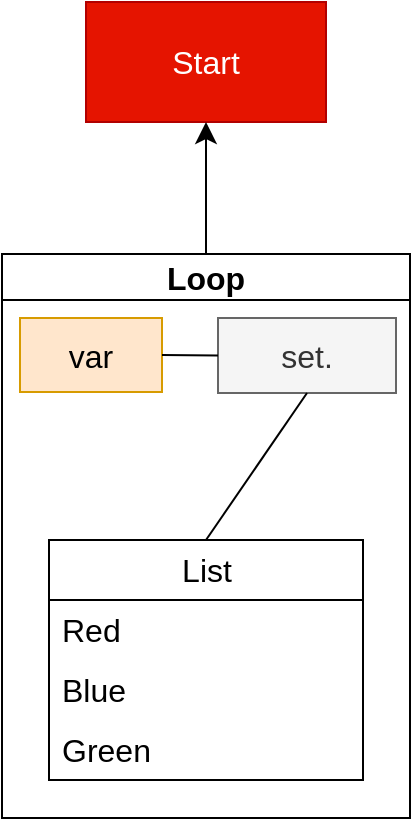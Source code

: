 <mxfile version="21.6.8" type="github">
  <diagram name="Página-1" id="IMxcLizBP58y3lWf2TRU">
    <mxGraphModel dx="495" dy="477" grid="0" gridSize="10" guides="1" tooltips="1" connect="1" arrows="1" fold="1" page="0" pageScale="1" pageWidth="827" pageHeight="1169" math="0" shadow="0">
      <root>
        <mxCell id="0" />
        <mxCell id="1" parent="0" />
        <mxCell id="YCbq8y8z7RBJt5d50cJ--2" value="Loop" style="swimlane;whiteSpace=wrap;html=1;fontSize=16;" vertex="1" parent="1">
          <mxGeometry x="254" y="308" width="204" height="282" as="geometry">
            <mxRectangle x="254" y="308" width="74" height="31" as="alternateBounds" />
          </mxGeometry>
        </mxCell>
        <mxCell id="YCbq8y8z7RBJt5d50cJ--3" value="var" style="rounded=0;whiteSpace=wrap;html=1;fontSize=16;fillColor=#ffe6cc;strokeColor=#d79b00;" vertex="1" parent="YCbq8y8z7RBJt5d50cJ--2">
          <mxGeometry x="9" y="32" width="71" height="37" as="geometry" />
        </mxCell>
        <mxCell id="YCbq8y8z7RBJt5d50cJ--4" value="set." style="rounded=0;whiteSpace=wrap;html=1;fontSize=16;fillColor=#f5f5f5;fontColor=#333333;strokeColor=#666666;" vertex="1" parent="YCbq8y8z7RBJt5d50cJ--2">
          <mxGeometry x="108" y="32" width="89" height="37.5" as="geometry" />
        </mxCell>
        <mxCell id="YCbq8y8z7RBJt5d50cJ--5" value="" style="endArrow=none;html=1;rounded=0;fontSize=12;startSize=8;endSize=8;curved=1;entryX=0;entryY=0.5;entryDx=0;entryDy=0;exitX=1;exitY=0.5;exitDx=0;exitDy=0;" edge="1" parent="YCbq8y8z7RBJt5d50cJ--2" source="YCbq8y8z7RBJt5d50cJ--3" target="YCbq8y8z7RBJt5d50cJ--4">
          <mxGeometry width="50" height="50" relative="1" as="geometry">
            <mxPoint x="65" y="151" as="sourcePoint" />
            <mxPoint x="123" y="66" as="targetPoint" />
          </mxGeometry>
        </mxCell>
        <mxCell id="YCbq8y8z7RBJt5d50cJ--7" value="List" style="swimlane;fontStyle=0;childLayout=stackLayout;horizontal=1;startSize=30;horizontalStack=0;resizeParent=1;resizeParentMax=0;resizeLast=0;collapsible=1;marginBottom=0;whiteSpace=wrap;html=1;fontSize=16;" vertex="1" parent="YCbq8y8z7RBJt5d50cJ--2">
          <mxGeometry x="23.5" y="143" width="157" height="120" as="geometry">
            <mxRectangle x="64" y="141" width="60" height="31" as="alternateBounds" />
          </mxGeometry>
        </mxCell>
        <mxCell id="YCbq8y8z7RBJt5d50cJ--8" value="Red" style="text;strokeColor=none;fillColor=none;align=left;verticalAlign=middle;spacingLeft=4;spacingRight=4;overflow=hidden;points=[[0,0.5],[1,0.5]];portConstraint=eastwest;rotatable=0;whiteSpace=wrap;html=1;fontSize=16;" vertex="1" parent="YCbq8y8z7RBJt5d50cJ--7">
          <mxGeometry y="30" width="157" height="30" as="geometry" />
        </mxCell>
        <mxCell id="YCbq8y8z7RBJt5d50cJ--9" value="Blue&amp;nbsp;" style="text;strokeColor=none;fillColor=none;align=left;verticalAlign=middle;spacingLeft=4;spacingRight=4;overflow=hidden;points=[[0,0.5],[1,0.5]];portConstraint=eastwest;rotatable=0;whiteSpace=wrap;html=1;fontSize=16;" vertex="1" parent="YCbq8y8z7RBJt5d50cJ--7">
          <mxGeometry y="60" width="157" height="30" as="geometry" />
        </mxCell>
        <mxCell id="YCbq8y8z7RBJt5d50cJ--10" value="Green&amp;nbsp;" style="text;strokeColor=none;fillColor=none;align=left;verticalAlign=middle;spacingLeft=4;spacingRight=4;overflow=hidden;points=[[0,0.5],[1,0.5]];portConstraint=eastwest;rotatable=0;whiteSpace=wrap;html=1;fontSize=16;" vertex="1" parent="YCbq8y8z7RBJt5d50cJ--7">
          <mxGeometry y="90" width="157" height="30" as="geometry" />
        </mxCell>
        <mxCell id="YCbq8y8z7RBJt5d50cJ--11" value="" style="endArrow=none;html=1;rounded=0;fontSize=12;startSize=8;endSize=8;curved=1;entryX=0.5;entryY=1;entryDx=0;entryDy=0;exitX=0.5;exitY=0;exitDx=0;exitDy=0;" edge="1" parent="YCbq8y8z7RBJt5d50cJ--2" source="YCbq8y8z7RBJt5d50cJ--7" target="YCbq8y8z7RBJt5d50cJ--4">
          <mxGeometry width="50" height="50" relative="1" as="geometry">
            <mxPoint x="121" y="119.5" as="sourcePoint" />
            <mxPoint x="171" y="69.5" as="targetPoint" />
          </mxGeometry>
        </mxCell>
        <mxCell id="YCbq8y8z7RBJt5d50cJ--12" value="Start" style="rounded=0;whiteSpace=wrap;html=1;fontSize=16;fillColor=#e51400;fontColor=#ffffff;strokeColor=#B20000;" vertex="1" parent="1">
          <mxGeometry x="296" y="182" width="120" height="60" as="geometry" />
        </mxCell>
        <mxCell id="YCbq8y8z7RBJt5d50cJ--14" value="" style="endArrow=classic;html=1;rounded=0;fontSize=12;startSize=8;endSize=8;curved=1;entryX=0.5;entryY=1;entryDx=0;entryDy=0;exitX=0.5;exitY=0;exitDx=0;exitDy=0;" edge="1" parent="1" source="YCbq8y8z7RBJt5d50cJ--2" target="YCbq8y8z7RBJt5d50cJ--12">
          <mxGeometry width="50" height="50" relative="1" as="geometry">
            <mxPoint x="335" y="407" as="sourcePoint" />
            <mxPoint x="385" y="357" as="targetPoint" />
          </mxGeometry>
        </mxCell>
      </root>
    </mxGraphModel>
  </diagram>
</mxfile>
